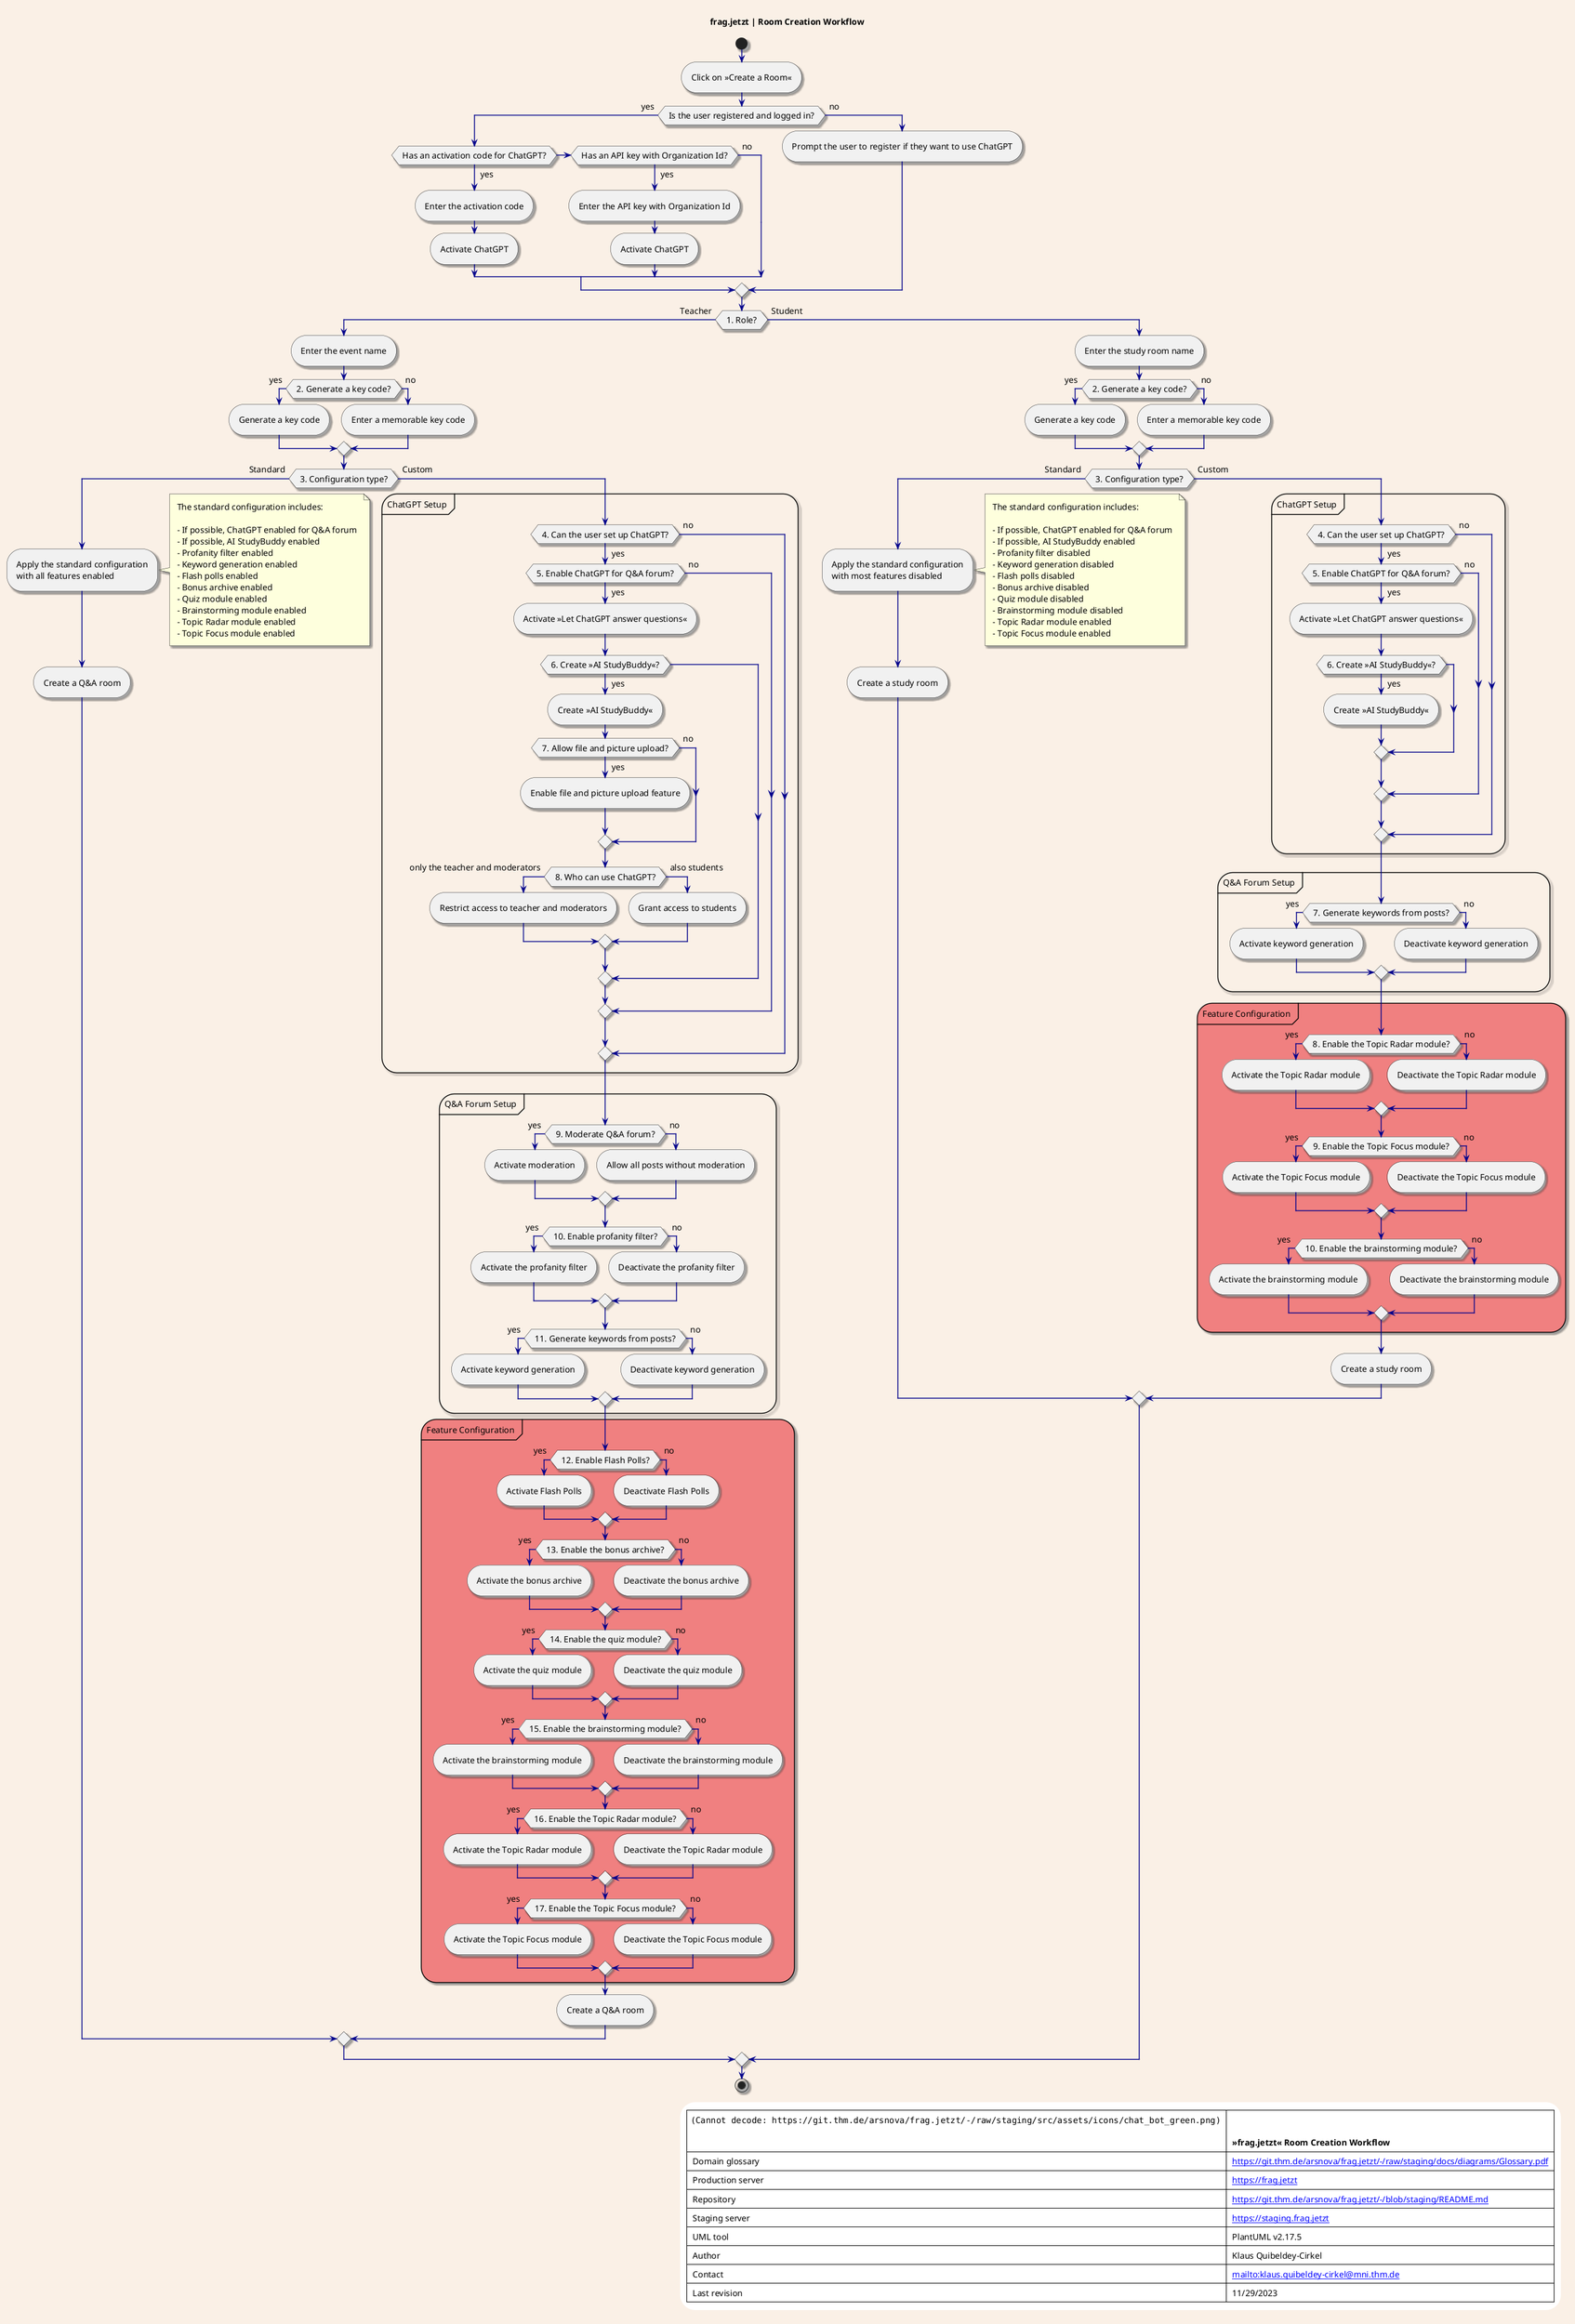 @startuml Room Creation
title frag.jetzt | Room Creation Workflow

skinparam backgroundColor Linen
skinparam shadowing true
skinparam defaultFontSize 14
skinparam defaultFontName Times New Roman
skinparam Padding 6

' Additional skinparam settings
skinparam roundcorner 50
skinparam arrowColor DarkBlue
skinparam arrowThickness 1.5
skinparam LegendBackgroundColor White
skinparam LegendBorderThickness 0

start
:Click on »Create a Room«;
' New decision: User Registration
if (Is the user registered and logged in?) then (yes)

  ' New decision: Activation Code or API Key
  if (Has an activation code for ChatGPT?) then (yes)
    :Enter the activation code;
    :Activate ChatGPT;
  else if (Has an API key with Organization Id?) then (yes)
    :Enter the API key with Organization Id;
    :Activate ChatGPT;
  else (no)
  endif
  note right
    If ChatGPT is already enabled for this user, skip to role decision.
  end note
else (no)
  :Prompt the user to register if they want to use ChatGPT;
endif

' Decision: Role
if (1. Role?) then (Teacher)
  :Enter the event name;
  ' Decision: Key Code Generation
  if (2. Generate a key code?) then (yes)
    :Generate a key code;
  else (no)
    :Enter a memorable key code;
  endif
  ' Decision: Configuration Type
  if (3. Configuration type?) then (Standard)
    :Apply the standard configuration\nwith all features enabled;
    note right
      The standard configuration includes:

      - If possible, ChatGPT enabled for Q&A forum
      - If possible, AI StudyBuddy enabled
      - Profanity filter enabled
      - Keyword generation enabled
      - Flash polls enabled
      - Bonus archive enabled
      - Quiz module enabled
      - Brainstorming module enabled
      - Topic Radar module enabled
      - Topic Focus module enabled
    end note
    :Create a Q&A room;
  else (Custom)
    partition "ChatGPT Setup"  {
      ' Decision: ChatGPT Setup
      if (4. Can the user set up ChatGPT?) then (yes)
        ' Decision: ChatGPT Availability
        if (5. Enable ChatGPT for Q&A forum?) then (yes)
          :Activate »Let ChatGPT answer questions«;
          ' Additional Decision: »AI StudyBuddy«
          if (6. Create »AI StudyBuddy«?) then (yes)
            :Create »AI StudyBuddy«;
            if (7. Allow file and picture upload?) then (yes)
              :Enable file and picture upload feature;

            else (no)
            endif
            ' New query: ChatGPT Access
            if (8. Who can use ChatGPT?) then (only the teacher and moderators)
              :Restrict access to teacher and moderators;
            else (also students)
              :Grant access to students;
            endif

          endif
        else (no)
        endif
      else (no)
      endif
    }
    partition "Q&A Forum Setup"  {
      ' Decision: Q&A Forum Moderation
      if (9. Moderate Q&A forum?) then (yes)
        :Activate moderation;
      else (no)
        :Allow all posts without moderation;
      endif
      ' Decision: Profanity Filter
      if (10. Enable profanity filter?) then (yes)
        :Activate the profanity filter;
      else (no)
        :Deactivate the profanity filter;
      endif
      ' Decision: Keyword Generation
      if (11. Generate keywords from posts?) then (yes)
        :Activate keyword generation;
      else (no)
        :Deactivate keyword generation;
      endif
    }
    partition "Feature Configuration" #LightCoral  {
      ' Decision: Flash Polls
      if (12. Enable Flash Polls?) then (yes)
        :Activate Flash Polls;
      else (no)
        :Deactivate Flash Polls;
      endif
      ' Decision: Bonus Archive
      if (13. Enable the bonus archive?) then (yes)
        :Activate the bonus archive;
      else (no)
        :Deactivate the bonus archive;
      endif
      ' Decision: Quiz Module
      if (14. Enable the quiz module?) then (yes)
        :Activate the quiz module;
      else (no)
        :Deactivate the quiz module;
      endif
      ' Decision: Brainstorming Module
      if (15. Enable the brainstorming module?) then (yes)
        :Activate the brainstorming module;
      else (no)
        :Deactivate the brainstorming module;
      endif
      ' Decision: Topic Radar Module
      if (16. Enable the Topic Radar module?) then (yes)
        :Activate the Topic Radar module;
      else (no)
        :Deactivate the Topic Radar module;
      endif
      ' Decision: Topic Focus Module
      if (17. Enable the Topic Focus module?) then (yes)
        :Activate the Topic Focus module;
      else (no)
        :Deactivate the Topic Focus module;
      endif
    }
    :Create a Q&A room;
  endif
else (Student)
  :Enter the study room name;
  ' Decision: Key Code Generation
  if (2. Generate a key code?) then (yes)
    :Generate a key code;
  else (no)
    :Enter a memorable key code;
  endif
  ' Decision: Configuration Type
  if (3. Configuration type?) then (Standard)
    :Apply the standard configuration\nwith most features disabled;
    note right
      The standard configuration includes:

      - If possible, ChatGPT enabled for Q&A forum
      - If possible, AI StudyBuddy enabled
      - Profanity filter disabled
      - Keyword generation disabled
      - Flash polls disabled
      - Bonus archive disabled
      - Quiz module disabled
      - Brainstorming module disabled
      - Topic Radar module enabled
      - Topic Focus module enabled
    end note
    :Create a study room;
  else (Custom)
    partition "ChatGPT Setup"  {
      ' Further decisions for custom configuration
      ' Decision: ChatGPT Setup
      if (4. Can the user set up ChatGPT?) then (yes)
        ' Decision: ChatGPT Availability
        if (5. Enable ChatGPT for Q&A forum?) then (yes)
          :Activate »Let ChatGPT answer questions«;
          ' Additional Decision: »AI StudyBuddy«
          if (6. Create »AI StudyBuddy«?) then (yes)
            :Create »AI StudyBuddy«;
          endif
        else (no)
        endif
      else (no)
      endif
    }
    partition "Q&A Forum Setup"  {
      ' Decision: Keyword Generation
      if (7. Generate keywords from posts?) then (yes)
        :Activate keyword generation;
      else (no)
        :Deactivate keyword generation;
      endif
    }
    partition "Feature Configuration"  #LightCoral {
      ' Decision: Topic Radar Module
      if (8. Enable the Topic Radar module?) then (yes)
        :Activate the Topic Radar module;
      else (no)
        :Deactivate the Topic Radar module;
      endif
      ' Decision: Topic Focus Module
      if (9. Enable the Topic Focus module?) then (yes)
        :Activate the Topic Focus module;
      else (no)
        :Deactivate the Topic Focus module;
      endif
      ' Decision: Brainstorming Module
      if (10. Enable the brainstorming module?) then (yes)
        :Activate the brainstorming module;
      else (no)
        :Deactivate the brainstorming module;
      endif
    }
    :Create a study room;
  endif
endif

stop

legend right
|<img:https://git.thm.de/arsnova/frag.jetzt/-/raw/staging/src/assets/icons/chat_bot_green.png{scale=0.4}> |= \n\n »frag.jetzt« Room Creation Workflow |
| Domain glossary | [[https://git.thm.de/arsnova/frag.jetzt/-/raw/staging/docs/diagrams/Glossary.pdf]] |
| Production server | [[https://frag.jetzt]] |
| Repository | [[https://git.thm.de/arsnova/frag.jetzt/-/blob/staging/README.md]] |
| Staging server | [[https://staging.frag.jetzt]] |
| UML tool| PlantUML v2.17.5|
| Author| Klaus Quibeldey-Cirkel|
| Contact| [[mailto:klaus.quibeldey-cirkel@mni.thm.de]] |
| Last revision| 11/29/2023 |
end legend

@enduml
